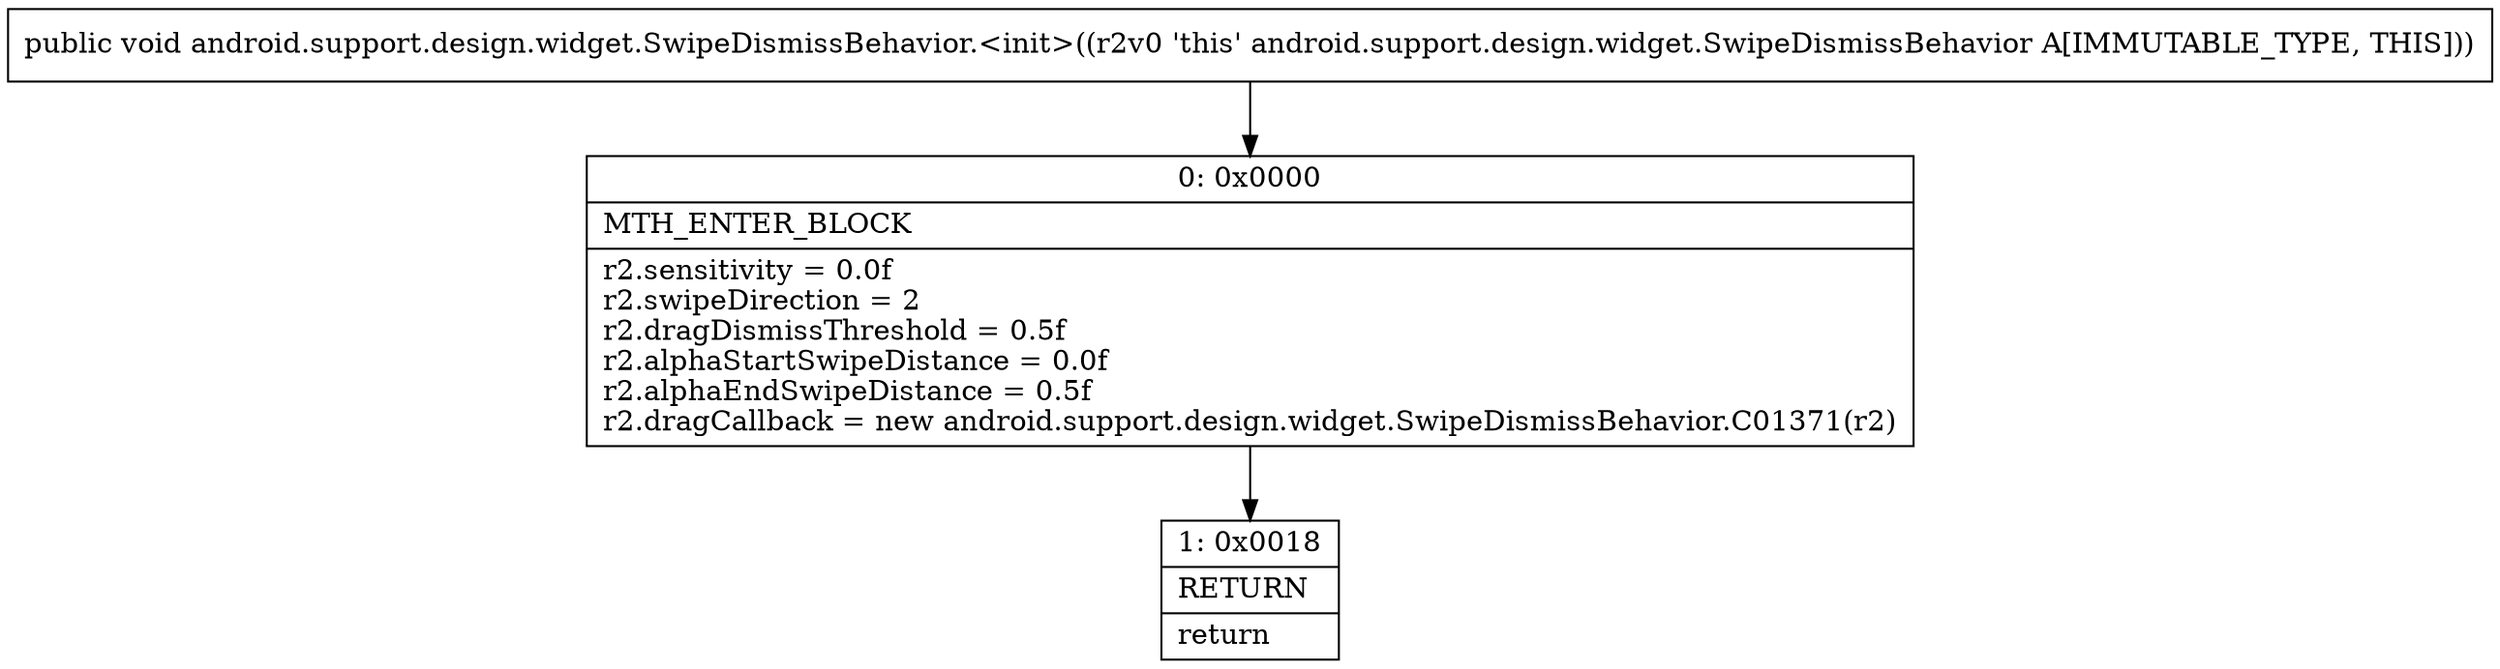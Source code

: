 digraph "CFG forandroid.support.design.widget.SwipeDismissBehavior.\<init\>()V" {
Node_0 [shape=record,label="{0\:\ 0x0000|MTH_ENTER_BLOCK\l|r2.sensitivity = 0.0f\lr2.swipeDirection = 2\lr2.dragDismissThreshold = 0.5f\lr2.alphaStartSwipeDistance = 0.0f\lr2.alphaEndSwipeDistance = 0.5f\lr2.dragCallback = new android.support.design.widget.SwipeDismissBehavior.C01371(r2)\l}"];
Node_1 [shape=record,label="{1\:\ 0x0018|RETURN\l|return\l}"];
MethodNode[shape=record,label="{public void android.support.design.widget.SwipeDismissBehavior.\<init\>((r2v0 'this' android.support.design.widget.SwipeDismissBehavior A[IMMUTABLE_TYPE, THIS])) }"];
MethodNode -> Node_0;
Node_0 -> Node_1;
}

